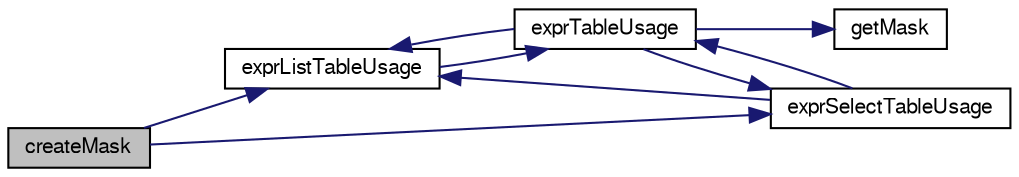 digraph "createMask"
{
  edge [fontname="FreeSans",fontsize="10",labelfontname="FreeSans",labelfontsize="10"];
  node [fontname="FreeSans",fontsize="10",shape=record];
  rankdir="LR";
  Node79450 [label="createMask",height=0.2,width=0.4,color="black", fillcolor="grey75", style="filled", fontcolor="black"];
  Node79450 -> Node79451 [color="midnightblue",fontsize="10",style="solid",fontname="FreeSans"];
  Node79451 [label="exprListTableUsage",height=0.2,width=0.4,color="black", fillcolor="white", style="filled",URL="$sqlite3_8c.html#a99dd0f7db0b58d62b2983f95a0dee071"];
  Node79451 -> Node79452 [color="midnightblue",fontsize="10",style="solid",fontname="FreeSans"];
  Node79452 [label="exprTableUsage",height=0.2,width=0.4,color="black", fillcolor="white", style="filled",URL="$sqlite3_8c.html#adc74a03d7e143fc3158a9f530fa35919"];
  Node79452 -> Node79453 [color="midnightblue",fontsize="10",style="solid",fontname="FreeSans"];
  Node79453 [label="getMask",height=0.2,width=0.4,color="black", fillcolor="white", style="filled",URL="$sqlite3_8c.html#aff9554a4790fc9c0b4f80378505c45dc"];
  Node79452 -> Node79454 [color="midnightblue",fontsize="10",style="solid",fontname="FreeSans"];
  Node79454 [label="exprSelectTableUsage",height=0.2,width=0.4,color="black", fillcolor="white", style="filled",URL="$sqlite3_8c.html#af22cb4832e9eabf75dd8e07e6f9221a8"];
  Node79454 -> Node79451 [color="midnightblue",fontsize="10",style="solid",fontname="FreeSans"];
  Node79454 -> Node79452 [color="midnightblue",fontsize="10",style="solid",fontname="FreeSans"];
  Node79452 -> Node79451 [color="midnightblue",fontsize="10",style="solid",fontname="FreeSans"];
  Node79450 -> Node79454 [color="midnightblue",fontsize="10",style="solid",fontname="FreeSans"];
}
